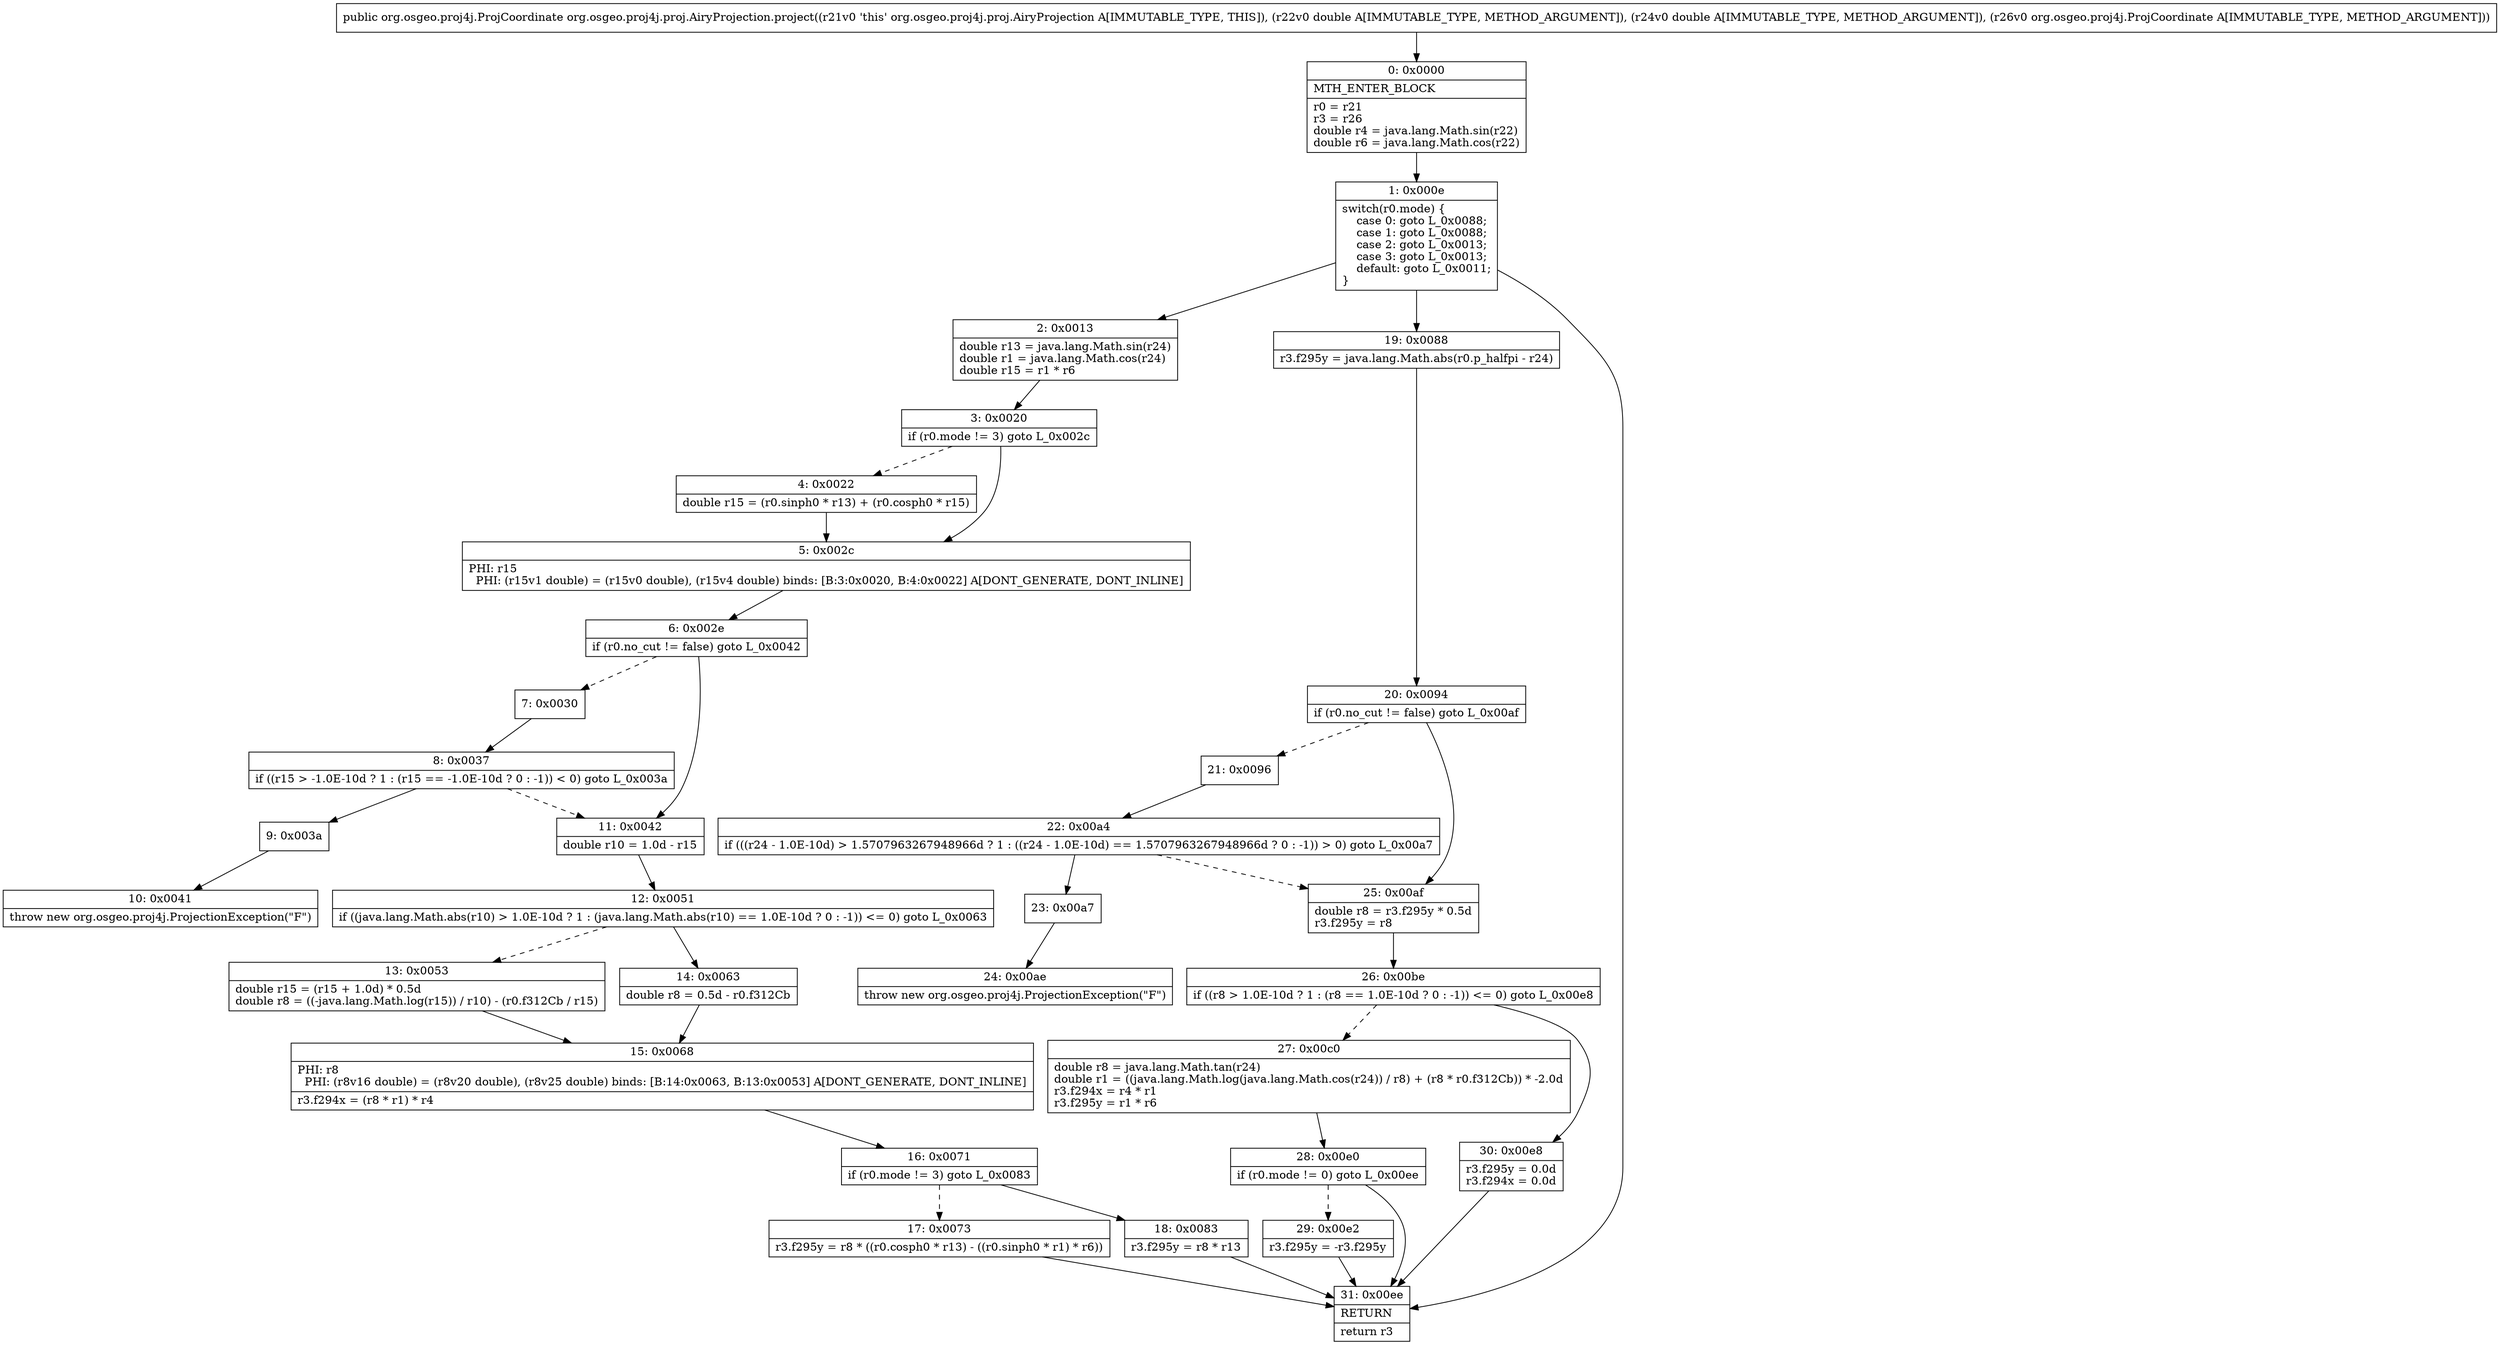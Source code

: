 digraph "CFG fororg.osgeo.proj4j.proj.AiryProjection.project(DDLorg\/osgeo\/proj4j\/ProjCoordinate;)Lorg\/osgeo\/proj4j\/ProjCoordinate;" {
Node_0 [shape=record,label="{0\:\ 0x0000|MTH_ENTER_BLOCK\l|r0 = r21\lr3 = r26\ldouble r4 = java.lang.Math.sin(r22)\ldouble r6 = java.lang.Math.cos(r22)\l}"];
Node_1 [shape=record,label="{1\:\ 0x000e|switch(r0.mode) \{\l    case 0: goto L_0x0088;\l    case 1: goto L_0x0088;\l    case 2: goto L_0x0013;\l    case 3: goto L_0x0013;\l    default: goto L_0x0011;\l\}\l}"];
Node_2 [shape=record,label="{2\:\ 0x0013|double r13 = java.lang.Math.sin(r24)\ldouble r1 = java.lang.Math.cos(r24)\ldouble r15 = r1 * r6\l}"];
Node_3 [shape=record,label="{3\:\ 0x0020|if (r0.mode != 3) goto L_0x002c\l}"];
Node_4 [shape=record,label="{4\:\ 0x0022|double r15 = (r0.sinph0 * r13) + (r0.cosph0 * r15)\l}"];
Node_5 [shape=record,label="{5\:\ 0x002c|PHI: r15 \l  PHI: (r15v1 double) = (r15v0 double), (r15v4 double) binds: [B:3:0x0020, B:4:0x0022] A[DONT_GENERATE, DONT_INLINE]\l}"];
Node_6 [shape=record,label="{6\:\ 0x002e|if (r0.no_cut != false) goto L_0x0042\l}"];
Node_7 [shape=record,label="{7\:\ 0x0030}"];
Node_8 [shape=record,label="{8\:\ 0x0037|if ((r15 \> \-1.0E\-10d ? 1 : (r15 == \-1.0E\-10d ? 0 : \-1)) \< 0) goto L_0x003a\l}"];
Node_9 [shape=record,label="{9\:\ 0x003a}"];
Node_10 [shape=record,label="{10\:\ 0x0041|throw new org.osgeo.proj4j.ProjectionException(\"F\")\l}"];
Node_11 [shape=record,label="{11\:\ 0x0042|double r10 = 1.0d \- r15\l}"];
Node_12 [shape=record,label="{12\:\ 0x0051|if ((java.lang.Math.abs(r10) \> 1.0E\-10d ? 1 : (java.lang.Math.abs(r10) == 1.0E\-10d ? 0 : \-1)) \<= 0) goto L_0x0063\l}"];
Node_13 [shape=record,label="{13\:\ 0x0053|double r15 = (r15 + 1.0d) * 0.5d\ldouble r8 = ((\-java.lang.Math.log(r15)) \/ r10) \- (r0.f312Cb \/ r15)\l}"];
Node_14 [shape=record,label="{14\:\ 0x0063|double r8 = 0.5d \- r0.f312Cb\l}"];
Node_15 [shape=record,label="{15\:\ 0x0068|PHI: r8 \l  PHI: (r8v16 double) = (r8v20 double), (r8v25 double) binds: [B:14:0x0063, B:13:0x0053] A[DONT_GENERATE, DONT_INLINE]\l|r3.f294x = (r8 * r1) * r4\l}"];
Node_16 [shape=record,label="{16\:\ 0x0071|if (r0.mode != 3) goto L_0x0083\l}"];
Node_17 [shape=record,label="{17\:\ 0x0073|r3.f295y = r8 * ((r0.cosph0 * r13) \- ((r0.sinph0 * r1) * r6))\l}"];
Node_18 [shape=record,label="{18\:\ 0x0083|r3.f295y = r8 * r13\l}"];
Node_19 [shape=record,label="{19\:\ 0x0088|r3.f295y = java.lang.Math.abs(r0.p_halfpi \- r24)\l}"];
Node_20 [shape=record,label="{20\:\ 0x0094|if (r0.no_cut != false) goto L_0x00af\l}"];
Node_21 [shape=record,label="{21\:\ 0x0096}"];
Node_22 [shape=record,label="{22\:\ 0x00a4|if (((r24 \- 1.0E\-10d) \> 1.5707963267948966d ? 1 : ((r24 \- 1.0E\-10d) == 1.5707963267948966d ? 0 : \-1)) \> 0) goto L_0x00a7\l}"];
Node_23 [shape=record,label="{23\:\ 0x00a7}"];
Node_24 [shape=record,label="{24\:\ 0x00ae|throw new org.osgeo.proj4j.ProjectionException(\"F\")\l}"];
Node_25 [shape=record,label="{25\:\ 0x00af|double r8 = r3.f295y * 0.5d\lr3.f295y = r8\l}"];
Node_26 [shape=record,label="{26\:\ 0x00be|if ((r8 \> 1.0E\-10d ? 1 : (r8 == 1.0E\-10d ? 0 : \-1)) \<= 0) goto L_0x00e8\l}"];
Node_27 [shape=record,label="{27\:\ 0x00c0|double r8 = java.lang.Math.tan(r24)\ldouble r1 = ((java.lang.Math.log(java.lang.Math.cos(r24)) \/ r8) + (r8 * r0.f312Cb)) * \-2.0d\lr3.f294x = r4 * r1\lr3.f295y = r1 * r6\l}"];
Node_28 [shape=record,label="{28\:\ 0x00e0|if (r0.mode != 0) goto L_0x00ee\l}"];
Node_29 [shape=record,label="{29\:\ 0x00e2|r3.f295y = \-r3.f295y\l}"];
Node_30 [shape=record,label="{30\:\ 0x00e8|r3.f295y = 0.0d\lr3.f294x = 0.0d\l}"];
Node_31 [shape=record,label="{31\:\ 0x00ee|RETURN\l|return r3\l}"];
MethodNode[shape=record,label="{public org.osgeo.proj4j.ProjCoordinate org.osgeo.proj4j.proj.AiryProjection.project((r21v0 'this' org.osgeo.proj4j.proj.AiryProjection A[IMMUTABLE_TYPE, THIS]), (r22v0 double A[IMMUTABLE_TYPE, METHOD_ARGUMENT]), (r24v0 double A[IMMUTABLE_TYPE, METHOD_ARGUMENT]), (r26v0 org.osgeo.proj4j.ProjCoordinate A[IMMUTABLE_TYPE, METHOD_ARGUMENT])) }"];
MethodNode -> Node_0;
Node_0 -> Node_1;
Node_1 -> Node_2;
Node_1 -> Node_19;
Node_1 -> Node_31;
Node_2 -> Node_3;
Node_3 -> Node_4[style=dashed];
Node_3 -> Node_5;
Node_4 -> Node_5;
Node_5 -> Node_6;
Node_6 -> Node_7[style=dashed];
Node_6 -> Node_11;
Node_7 -> Node_8;
Node_8 -> Node_9;
Node_8 -> Node_11[style=dashed];
Node_9 -> Node_10;
Node_11 -> Node_12;
Node_12 -> Node_13[style=dashed];
Node_12 -> Node_14;
Node_13 -> Node_15;
Node_14 -> Node_15;
Node_15 -> Node_16;
Node_16 -> Node_17[style=dashed];
Node_16 -> Node_18;
Node_17 -> Node_31;
Node_18 -> Node_31;
Node_19 -> Node_20;
Node_20 -> Node_21[style=dashed];
Node_20 -> Node_25;
Node_21 -> Node_22;
Node_22 -> Node_23;
Node_22 -> Node_25[style=dashed];
Node_23 -> Node_24;
Node_25 -> Node_26;
Node_26 -> Node_27[style=dashed];
Node_26 -> Node_30;
Node_27 -> Node_28;
Node_28 -> Node_29[style=dashed];
Node_28 -> Node_31;
Node_29 -> Node_31;
Node_30 -> Node_31;
}

